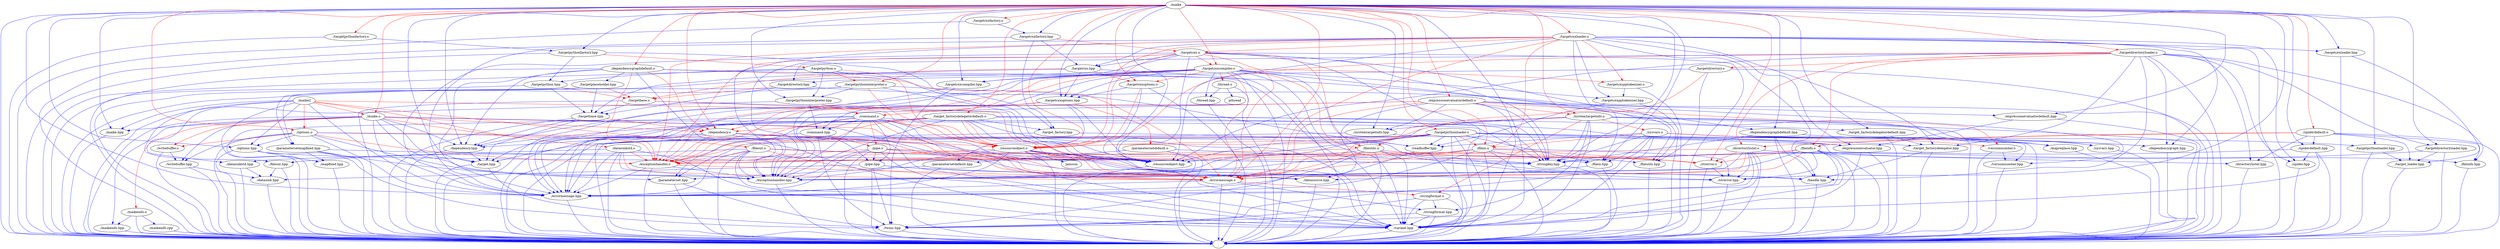 digraph DependencyGraph
	{
	"./mapreplace.hpp"->"."[color="blue"];
	"./versionnumber.hpp"->"."[color="blue"];
	"./targetcxx.o"->"."[color="blue"];
	"./targetcxx.o"->"./targetcxx.hpp"[color="blue"];
	"./targetcxx.o"->"./resourceobject.hpp"[color="blue"];
	"./targetcxx.o"->"./resourceobject.o"[color="red"];
	"./targetcxx.o"->"./stringkey.hpp"[color="blue"];
	"./targetcxx.o"->"./errormessage.hpp"[color="blue"];
	"./targetcxx.o"->"./errormessage.o"[color="red"];
	"./targetcxx.o"->"./variant.hpp"[color="blue"];
	"./targetcxx.o"->"./exceptionhandler.hpp"[color="blue"];
	"./targetcxx.o"->"./exceptionhandler.o"[color="red"];
	"./targetcxx.o"->"./targetcxxcompiler.hpp"[color="blue"];
	"./targetcxx.o"->"./targetcxxcompiler.o"[color="red"];
	"./targetcxx.o"->"./fileutils.hpp"[color="blue"];
	"./targetcxx.o"->"./fileutils.o"[color="red"];
	"./systemtargetinfo.o"->"."[color="blue"];
	"./systemtargetinfo.o"->"./systemtargetinfo.hpp"[color="blue"];
	"./systemtargetinfo.o"->"./resourceobject.hpp"[color="blue"];
	"./systemtargetinfo.o"->"./resourceobject.o"[color="red"];
	"./systemtargetinfo.o"->"./sysvars.hpp"[color="blue"];
	"./systemtargetinfo.o"->"./sysvars.o"[color="red"];
	"./systemtargetinfo.o"->"./stringkey.hpp"[color="blue"];
	"./systemtargetinfo.o"->"./variant.hpp"[color="blue"];
	"./systemtargetinfo.o"->"./stringformat.hpp"[color="blue"];
	"./systemtargetinfo.o"->"./stringformat.o"[color="red"];
	"./systemtargetinfo.o"->"./mapreplace.hpp"[color="blue"];
	"./datasinkstd.hpp"->"."[color="blue"];
	"./datasinkstd.hpp"->"./datasink.hpp"[color="blue"];
	"./mapfixed.hpp"->"."[color="blue"];
	"./targetpythoninterpreter.o"->"."[color="blue"];
	"./targetpythoninterpreter.o"->"./targetpythoninterpreter.hpp"[color="blue"];
	"./targetpythoninterpreter.o"->"./resourceobject.hpp"[color="blue"];
	"./targetpythoninterpreter.o"->"./resourceobject.o"[color="red"];
	"./targetpythoninterpreter.o"->"./parametersetmapfixed.hpp"[color="blue"];
	"./targetpythoninterpreter.o"->"./readbuffer.hpp"[color="blue"];
	"./pipe.hpp"->"."[color="blue"];
	"./pipe.hpp"->"./datasource.hpp"[color="blue"];
	"./pipe.hpp"->"./datasink.hpp"[color="blue"];
	"./pipe.hpp"->"./twins.hpp"[color="blue"];
	"./pipe.hpp"->"./handle.hpp"[color="blue"];
	"./systemtargetinfo.hpp"->"."[color="blue"];
	"./systemtargetinfo.hpp"->"./parameterset.hpp"[color="blue"];
	"./exceptionhandler.hpp"->"."[color="blue"];
	"./readbuffer.hpp"->"."[color="blue"];
	"./readbuffer.hpp"->"./datasource.hpp"[color="blue"];
	"./thread.hpp"->"."[color="blue"];
	"./targetcxxfactory.o"->"."[color="blue"];
	"./targetcxxfactory.o"->"./targetcxxfactory.hpp"[color="blue"];
	"./options.hpp"->"."[color="blue"];
	"./options.hpp"->"./twins.hpp"[color="blue"];
	"./options.hpp"->"./mapfixed.hpp"[color="blue"];
	"./options.hpp"->"./stringkey.hpp"[color="blue"];
	"./fileutils.o"->"."[color="blue"];
	"./fileutils.o"->"./fileutils.hpp"[color="blue"];
	"./fileutils.o"->"./errormessage.hpp"[color="blue"];
	"./fileutils.o"->"./errormessage.o"[color="red"];
	"./fileutils.o"->"./variant.hpp"[color="blue"];
	"./fileutils.o"->"./exceptionhandler.hpp"[color="blue"];
	"./fileutils.o"->"./exceptionhandler.o"[color="red"];
	"./fileutils.o"->"./strerror.hpp"[color="blue"];
	"./fileutils.o"->"./strerror.o"[color="red"];
	"./stringformat.o"->"."[color="blue"];
	"./stringformat.o"->"./stringformat.hpp"[color="blue"];
	"./stringformat.o"->"./variant.hpp"[color="blue"];
	"./stringformat.o"->"./twins.hpp"[color="blue"];
	"./writebuffer.hpp"->"."[color="blue"];
	"./writebuffer.hpp"->"./datasink.hpp"[color="blue"];
	"./versionnumber.o"->"."[color="blue"];
	"./versionnumber.o"->"./versionnumber.hpp"[color="blue"];
	"./targetcxxoptions.hpp"->"."[color="blue"];
	"./targetcxxoptions.hpp"->"./command.hpp"[color="blue"];
	"./targetcxxoptions.hpp"->"./command.o"[color="red"];
	"./targetcxxoptions.hpp"->"./parametersetdefault.hpp"[color="blue"];
	"./targetcxxoptions.hpp"->"./parametersetdefault.o"[color="red"];
	"./parametersetmapfixed.hpp"->"."[color="blue"];
	"./parametersetmapfixed.hpp"->"./parameterset.hpp"[color="blue"];
	"./parametersetmapfixed.hpp"->"./stringkey.hpp"[color="blue"];
	"./parametersetmapfixed.hpp"->"./mapfixed.hpp"[color="blue"];
	"./parametersetdefault.o"->"."[color="blue"];
	"./parametersetdefault.o"->"./parametersetdefault.hpp"[color="blue"];
	"./parametersetdefault.o"->"./stringkey.hpp"[color="blue"];
	"./command.hpp"->"."[color="blue"];
	"./command.hpp"->"./pipe.hpp"[color="blue"];
	"./command.hpp"->"./pipe.o"[color="red"];
	"./command.hpp"->"./twins.hpp"[color="blue"];
	"./directorylister.o"->"."[color="blue"];
	"./directorylister.o"->"./directorylister.hpp"[color="blue"];
	"./directorylister.o"->"./errormessage.hpp"[color="blue"];
	"./directorylister.o"->"./errormessage.o"[color="red"];
	"./directorylister.o"->"./variant.hpp"[color="blue"];
	"./directorylister.o"->"./exceptionhandler.hpp"[color="blue"];
	"./directorylister.o"->"./exceptionhandler.o"[color="red"];
	"./directorylister.o"->"./strerror.hpp"[color="blue"];
	"./directorylister.o"->"./strerror.o"[color="red"];
	"./target_factorydelegatordefault.o"->"."[color="blue"];
	"./target_factorydelegatordefault.o"->"./target_factorydelegatordefault.hpp"[color="blue"];
	"./target_factorydelegatordefault.o"->"./resourceobject.hpp"[color="blue"];
	"./target_factorydelegatordefault.o"->"./resourceobject.o"[color="red"];
	"./target_factorydelegatordefault.o"->"./exceptionhandler.hpp"[color="blue"];
	"./target_factorydelegatordefault.o"->"./exceptionhandler.o"[color="red"];
	"./target_factorydelegatordefault.o"->"./errormessage.hpp"[color="blue"];
	"./target_factorydelegatordefault.o"->"./errormessage.o"[color="red"];
	"./target_factorydelegatordefault.o"->"./variant.hpp"[color="blue"];
	"./target_factorydelegatordefault.o"->"./stringkey.hpp"[color="blue"];
	"./target_factorydelegatordefault.o"->"./target_factory.hpp"[color="blue"];
	"./target_factorydelegatordefault.o"->"./target.hpp"[color="blue"];
	"./target_factorydelegatordefault.o"->"./expressionevaluator.hpp"[color="blue"];
	"./target_factorydelegatordefault.o"->"./dependency.hpp"[color="blue"];
	"./target_factorydelegatordefault.o"->"./dependency.o"[color="red"];
	"./dependencygraph.hpp"->"."[color="blue"];
	"./fileout.o"->"."[color="blue"];
	"./fileout.o"->"./fileout.hpp"[color="blue"];
	"./fileout.o"->"./errormessage.hpp"[color="blue"];
	"./fileout.o"->"./errormessage.o"[color="red"];
	"./fileout.o"->"./exceptionhandler.hpp"[color="blue"];
	"./fileout.o"->"./exceptionhandler.o"[color="red"];
	"./fileout.o"->"./variant.hpp"[color="blue"];
	"./fileout.o"->"./strerror.hpp"[color="blue"];
	"./fileout.o"->"./strerror.o"[color="red"];
	"./target_loader.hpp"->"."[color="blue"];
	"./writebuffer.o"->"."[color="blue"];
	"./writebuffer.o"->"./writebuffer.hpp"[color="blue"];
	"./targetpythonfactory.hpp"->"."[color="blue"];
	"./targetpythonfactory.hpp"->"./target_factory.hpp"[color="blue"];
	"./targetpythonfactory.hpp"->"./targetpython.hpp"[color="blue"];
	"./targetpythonfactory.hpp"->"./targetpython.o"[color="red"];
	"./spiderdefault.hpp"->"."[color="blue"];
	"./spiderdefault.hpp"->"./spider.hpp"[color="blue"];
	"./spiderdefault.hpp"->"./stringkey.hpp"[color="blue"];
	"./spiderdefault.hpp"->"./twins.hpp"[color="blue"];
	"./resourceobject.o"->"jansson"[color="blue"];
	"./resourceobject.o"->"."[color="blue"];
	"./resourceobject.o"->"./resourceobject.hpp"[color="blue"];
	"./resourceobject.o"->"./errormessage.hpp"[color="blue"];
	"./resourceobject.o"->"./errormessage.o"[color="red"];
	"./resourceobject.o"->"./datasource.hpp"[color="blue"];
	"./resourceobject.o"->"./variant.hpp"[color="blue"];
	"./resourceobject.o"->"./exceptionhandler.hpp"[color="blue"];
	"./resourceobject.o"->"./exceptionhandler.o"[color="red"];
	"./target_factory.hpp"->"."[color="blue"];
	"./target_factory.hpp"->"./handle.hpp"[color="blue"];
	"./thread.o"->"pthread"[color="blue"];
	"./thread.o"->"."[color="blue"];
	"./thread.o"->"./thread.hpp"[color="blue"];
	"./targetcxxpptokenizer.o"->"."[color="blue"];
	"./targetcxxpptokenizer.o"->"./targetcxxpptokenizer.hpp"[color="blue"];
	"./targetpythonfactory.o"->"."[color="blue"];
	"./targetpythonfactory.o"->"./targetpythonfactory.hpp"[color="blue"];
	"./pipe.o"->"."[color="blue"];
	"./pipe.o"->"./pipe.hpp"[color="blue"];
	"./pipe.o"->"./errormessage.hpp"[color="blue"];
	"./pipe.o"->"./errormessage.o"[color="red"];
	"./pipe.o"->"./variant.hpp"[color="blue"];
	"./pipe.o"->"./exceptionhandler.hpp"[color="blue"];
	"./pipe.o"->"./exceptionhandler.o"[color="red"];
	"./pipe.o"->"./strerror.hpp"[color="blue"];
	"./pipe.o"->"./strerror.o"[color="red"];
	"./expressionevaluator.hpp"->"."[color="blue"];
	"./expressionevaluator.hpp"->"./variant.hpp"[color="blue"];
	"./sysvars.hpp"->"."[color="blue"];
	"./dependencygraphdefault.hpp"->"."[color="blue"];
	"./dependencygraphdefault.hpp"->"./dependencygraph.hpp"[color="blue"];
	"./dependencygraphdefault.hpp"->"./stringkey.hpp"[color="blue"];
	"./dependencygraphdefault.hpp"->"./handle.hpp"[color="blue"];
	"./maike.hpp"->"."[color="blue"];
	"./stringkey.hpp"->"."[color="blue"];
	"./targetdirectoryloader.hpp"->"."[color="blue"];
	"./targetdirectoryloader.hpp"->"./target_loader.hpp"[color="blue"];
	"./targetdirectoryloader.hpp"->"./stringkey.hpp"[color="blue"];
	"./parametersetdefault.hpp"->"."[color="blue"];
	"./parametersetdefault.hpp"->"./parameterset.hpp"[color="blue"];
	"./maike2"->"."[color="blue"];
	"./maike2"->"./errormessage.hpp"[color="blue"];
	"./maike2"->"./errormessage.o"[color="red"];
	"./maike2"->"./options.hpp"[color="blue"];
	"./maike2"->"./options.o"[color="red"];
	"./maike2"->"./datasinkstd.hpp"[color="blue"];
	"./maike2"->"./datasinkstd.o"[color="red"];
	"./maike2"->"./fileout.hpp"[color="blue"];
	"./maike2"->"./fileout.o"[color="red"];
	"./maike2"->"./maike.hpp"[color="blue"];
	"./maike2"->"./maike.o"[color="red"];
	"./target.hpp"->"."[color="blue"];
	"./target.hpp"->"./twins.hpp"[color="blue"];
	"./targetdirectory.o"->"."[color="blue"];
	"./targetdirectory.o"->"./targetdirectory.hpp"[color="blue"];
	"./targetdirectory.o"->"./fileutils.hpp"[color="blue"];
	"./targetdirectory.o"->"./fileutils.o"[color="red"];
	"./targetpythonloader.o"->"."[color="blue"];
	"./targetpythonloader.o"->"./targetpythonloader.hpp"[color="blue"];
	"./targetpythonloader.o"->"./readbuffer.hpp"[color="blue"];
	"./targetpythonloader.o"->"./filein.hpp"[color="blue"];
	"./targetpythonloader.o"->"./filein.o"[color="red"];
	"./targetpythonloader.o"->"./resourceobject.hpp"[color="blue"];
	"./targetpythonloader.o"->"./resourceobject.o"[color="red"];
	"./targetpythonloader.o"->"./exceptionhandler.hpp"[color="blue"];
	"./targetpythonloader.o"->"./exceptionhandler.o"[color="red"];
	"./targetpythonloader.o"->"./errormessage.hpp"[color="blue"];
	"./targetpythonloader.o"->"./errormessage.o"[color="red"];
	"./targetpythonloader.o"->"./variant.hpp"[color="blue"];
	"./targetpythonloader.o"->"./expressionevaluator.hpp"[color="blue"];
	"./targetpythonloader.o"->"./target_factorydelegator.hpp"[color="blue"];
	"./targetpythonloader.o"->"./dependencygraph.hpp"[color="blue"];
	"./targetpythonloader.o"->"./target.hpp"[color="blue"];
	"./targetcxxcompiler.o"->"."[color="blue"];
	"./targetcxxcompiler.o"->"./targetcxxcompiler.hpp"[color="blue"];
	"./targetcxxcompiler.o"->"./targetcxxoptions.hpp"[color="blue"];
	"./targetcxxcompiler.o"->"./targetcxxoptions.o"[color="red"];
	"./targetcxxcompiler.o"->"./dependency.hpp"[color="blue"];
	"./targetcxxcompiler.o"->"./dependency.o"[color="red"];
	"./targetcxxcompiler.o"->"./fileutils.hpp"[color="blue"];
	"./targetcxxcompiler.o"->"./fileutils.o"[color="red"];
	"./targetcxxcompiler.o"->"./readbuffer.hpp"[color="blue"];
	"./targetcxxcompiler.o"->"./thread.hpp"[color="blue"];
	"./targetcxxcompiler.o"->"./thread.o"[color="red"];
	"./targetcxxcompiler.o"->"./targetcxxpptokenizer.hpp"[color="blue"];
	"./targetcxxcompiler.o"->"./targetcxxpptokenizer.o"[color="red"];
	"./targetcxxcompiler.o"->"./errormessage.hpp"[color="blue"];
	"./targetcxxcompiler.o"->"./errormessage.o"[color="red"];
	"./targetcxxcompiler.o"->"./variant.hpp"[color="blue"];
	"./targetcxxcompiler.o"->"./exceptionhandler.hpp"[color="blue"];
	"./targetcxxcompiler.o"->"./exceptionhandler.o"[color="red"];
	"./targetcxxcompiler.o"->"./parametersetmapfixed.hpp"[color="blue"];
	"./targetpythonloader.hpp"->"."[color="blue"];
	"./targetpythonloader.hpp"->"./target_loader.hpp"[color="blue"];
	"./parameterset.hpp"->"."[color="blue"];
	"./parameterset.hpp"->"./twins.hpp"[color="blue"];
	"./targetbase.o"->"."[color="blue"];
	"./targetbase.o"->"./targetbase.hpp"[color="blue"];
	"./targetbase.o"->"./resourceobject.hpp"[color="blue"];
	"./targetbase.o"->"./resourceobject.o"[color="red"];
	"./targetcxxoptions.o"->"."[color="blue"];
	"./targetcxxoptions.o"->"./targetcxxoptions.hpp"[color="blue"];
	"./targetcxxoptions.o"->"./resourceobject.hpp"[color="blue"];
	"./targetcxxoptions.o"->"./resourceobject.o"[color="red"];
	"./fileutils.hpp"->"."[color="blue"];
	"./handle.hpp"->"."[color="blue"];
	"./maike"->"."[color="blue"];
	"./maike"->"./dependencygraphdefault.hpp"[color="blue"];
	"./maike"->"./dependencygraphdefault.o"[color="red"];
	"./maike"->"./target.hpp"[color="blue"];
	"./maike"->"./spiderdefault.hpp"[color="blue"];
	"./maike"->"./spiderdefault.o"[color="red"];
	"./maike"->"./stringkey.hpp"[color="blue"];
	"./maike"->"./maike.hpp"[color="blue"];
	"./maike"->"./maike.o"[color="red"];
	"./maike"->"./targetdirectoryloader.hpp"[color="blue"];
	"./maike"->"./targetdirectoryloader.o"[color="red"];
	"./maike"->"./targetcxxoptions.hpp"[color="blue"];
	"./maike"->"./targetcxxoptions.o"[color="red"];
	"./maike"->"./targetcxxloader.hpp"[color="blue"];
	"./maike"->"./targetcxxloader.o"[color="red"];
	"./maike"->"./targetcxxcompiler.hpp"[color="blue"];
	"./maike"->"./targetcxxcompiler.o"[color="red"];
	"./maike"->"./targetcxxfactory.hpp"[color="blue"];
	"./maike"->"./targetcxxfactory.o"[color="red"];
	"./maike"->"./targetpythoninterpreter.hpp"[color="blue"];
	"./maike"->"./targetpythoninterpreter.o"[color="red"];
	"./maike"->"./targetpythonloader.hpp"[color="blue"];
	"./maike"->"./targetpythonloader.o"[color="red"];
	"./maike"->"./targetpythonfactory.hpp"[color="blue"];
	"./maike"->"./targetpythonfactory.o"[color="red"];
	"./maike"->"./target_factorydelegatordefault.hpp"[color="blue"];
	"./maike"->"./target_factorydelegatordefault.o"[color="red"];
	"./maike"->"./errormessage.hpp"[color="blue"];
	"./maike"->"./errormessage.o"[color="red"];
	"./maike"->"./dependency.hpp"[color="blue"];
	"./maike"->"./dependency.o"[color="red"];
	"./maike"->"./resourceobject.hpp"[color="blue"];
	"./maike"->"./resourceobject.o"[color="red"];
	"./maike"->"./filein.hpp"[color="blue"];
	"./maike"->"./filein.o"[color="red"];
	"./maike"->"./expressionevaluatordefault.hpp"[color="blue"];
	"./maike"->"./expressionevaluatordefault.o"[color="red"];
	"./maike"->"./systemtargetinfo.hpp"[color="blue"];
	"./maike"->"./systemtargetinfo.o"[color="red"];
	"./maike"->"./options.hpp"[color="blue"];
	"./maike"->"./options.o"[color="red"];
	"./maike"->"./variant.hpp"[color="blue"];
	"./maike"->"./strerror.hpp"[color="blue"];
	"./maike"->"./strerror.o"[color="red"];
	"./maikeinfo.cpp"->"."[color="blue"];
	"./fileinfo.hpp"->"."[color="blue"];
	"./target_factorydelegatordefault.hpp"->"."[color="blue"];
	"./target_factorydelegatordefault.hpp"->"./target_factorydelegator.hpp"[color="blue"];
	"./targetcxxpptokenizer.hpp"->"."[color="blue"];
	"./targetcxxpptokenizer.hpp"->"./readbuffer.hpp"[color="blue"];
	"./filein.hpp"->"."[color="blue"];
	"./filein.hpp"->"./datasource.hpp"[color="blue"];
	"./datasink.hpp"->"."[color="blue"];
	"./targetcxxfactory.hpp"->"."[color="blue"];
	"./targetcxxfactory.hpp"->"./target_factory.hpp"[color="blue"];
	"./targetcxxfactory.hpp"->"./targetcxx.hpp"[color="blue"];
	"./targetcxxfactory.hpp"->"./targetcxx.o"[color="red"];
	"./datasource.hpp"->"."[color="blue"];
	"./spider.hpp"->"."[color="blue"];
	"./fileinfo.o"->"."[color="blue"];
	"./fileinfo.o"->"./fileinfo.hpp"[color="blue"];
	"./fileinfo.o"->"./variant.hpp"[color="blue"];
	"./fileinfo.o"->"./errormessage.hpp"[color="blue"];
	"./fileinfo.o"->"./errormessage.o"[color="red"];
	"./fileinfo.o"->"./strerror.hpp"[color="blue"];
	"./fileinfo.o"->"./strerror.o"[color="red"];
	"./fileinfo.o"->"./exceptionhandler.hpp"[color="blue"];
	"./fileinfo.o"->"./exceptionhandler.o"[color="red"];
	"./targetcxx.hpp"->"."[color="blue"];
	"./targetcxx.hpp"->"./targetbase.hpp"[color="blue"];
	"./targetcxx.hpp"->"./targetbase.o"[color="red"];
	"./targetcxx.hpp"->"./targetcxxoptions.hpp"[color="blue"];
	"./targetcxx.hpp"->"./targetcxxoptions.o"[color="red"];
	"./targetcxxloader.hpp"->"."[color="blue"];
	"./targetcxxloader.hpp"->"./target_loader.hpp"[color="blue"];
	"./stringformat.hpp"->"."[color="blue"];
	"./stringformat.hpp"->"./variant.hpp"[color="blue"];
	"./stringformat.hpp"->"./twins.hpp"[color="blue"];
	"./exceptionhandler.o"->"."[color="blue"];
	"./exceptionhandler.o"->"./exceptionhandler.hpp"[color="blue"];
	"./exceptionhandler.o"->"./errormessage.hpp"[color="blue"];
	"./exceptionhandler.o"->"./errormessage.o"[color="red"];
	"./maike.o"->"."[color="blue"];
	"./maike.o"->"./maike.hpp"[color="blue"];
	"./maike.o"->"./target.hpp"[color="blue"];
	"./maike.o"->"./dependency.hpp"[color="blue"];
	"./maike.o"->"./dependency.o"[color="red"];
	"./maike.o"->"./errormessage.hpp"[color="blue"];
	"./maike.o"->"./errormessage.o"[color="red"];
	"./maike.o"->"./variant.hpp"[color="blue"];
	"./maike.o"->"./exceptionhandler.hpp"[color="blue"];
	"./maike.o"->"./exceptionhandler.o"[color="red"];
	"./maike.o"->"./stringkey.hpp"[color="blue"];
	"./maike.o"->"./writebuffer.hpp"[color="blue"];
	"./maike.o"->"./writebuffer.o"[color="red"];
	"./maike.o"->"./maikeinfo.hpp"[color="blue"];
	"./maike.o"->"./maikeinfo.o"[color="red"];
	"./targetplaceholder.hpp"->"."[color="blue"];
	"./targetplaceholder.hpp"->"./targetbase.hpp"[color="blue"];
	"./targetplaceholder.hpp"->"./targetbase.o"[color="red"];
	"./expressionevaluatordefault.o"->"."[color="blue"];
	"./expressionevaluatordefault.o"->"./expressionevaluatordefault.hpp"[color="blue"];
	"./expressionevaluatordefault.o"->"./systemtargetinfo.hpp"[color="blue"];
	"./expressionevaluatordefault.o"->"./systemtargetinfo.o"[color="red"];
	"./expressionevaluatordefault.o"->"./stringkey.hpp"[color="blue"];
	"./expressionevaluatordefault.o"->"./variant.hpp"[color="blue"];
	"./expressionevaluatordefault.o"->"./errormessage.hpp"[color="blue"];
	"./expressionevaluatordefault.o"->"./errormessage.o"[color="red"];
	"./expressionevaluatordefault.o"->"./exceptionhandler.hpp"[color="blue"];
	"./expressionevaluatordefault.o"->"./exceptionhandler.o"[color="red"];
	"./expressionevaluatordefault.o"->"./twins.hpp"[color="blue"];
	"./expressionevaluatordefault.o"->"./versionnumber.hpp"[color="blue"];
	"./expressionevaluatordefault.o"->"./versionnumber.o"[color="red"];
	"./directorylister.hpp"->"."[color="blue"];
	"./dependency.o"->"."[color="blue"];
	"./dependency.o"->"./dependency.hpp"[color="blue"];
	"./dependency.o"->"./resourceobject.hpp"[color="blue"];
	"./dependency.o"->"./resourceobject.o"[color="red"];
	"./dependency.o"->"./stringkey.hpp"[color="blue"];
	"./dependency.o"->"./errormessage.hpp"[color="blue"];
	"./dependency.o"->"./errormessage.o"[color="red"];
	"./dependency.o"->"./exceptionhandler.hpp"[color="blue"];
	"./dependency.o"->"./exceptionhandler.o"[color="red"];
	"./dependency.o"->"./variant.hpp"[color="blue"];
	"./datasinkstd.o"->"."[color="blue"];
	"./datasinkstd.o"->"./datasinkstd.hpp"[color="blue"];
	"./datasinkstd.o"->"./exceptionhandler.hpp"[color="blue"];
	"./datasinkstd.o"->"./exceptionhandler.o"[color="red"];
	"./datasinkstd.o"->"./errormessage.hpp"[color="blue"];
	"./datasinkstd.o"->"./errormessage.o"[color="red"];
	"./datasinkstd.o"->"./variant.hpp"[color="blue"];
	"./twins.hpp"->"."[color="blue"];
	"./fileout.hpp"->"."[color="blue"];
	"./fileout.hpp"->"./datasink.hpp"[color="blue"];
	"./targetpythoninterpreter.hpp"->"."[color="blue"];
	"./targetpythoninterpreter.hpp"->"./command.hpp"[color="blue"];
	"./targetpythoninterpreter.hpp"->"./command.o"[color="red"];
	"./variant.hpp"->"."[color="blue"];
	"./sysvars.o"->"."[color="blue"];
	"./sysvars.o"->"./sysvars.hpp"[color="blue"];
	"./sysvars.o"->"./versionnumber.hpp"[color="blue"];
	"./sysvars.o"->"./versionnumber.o"[color="red"];
	"./sysvars.o"->"./stringkey.hpp"[color="blue"];
	"./sysvars.o"->"./variant.hpp"[color="blue"];
	"./sysvars.o"->"./mapreplace.hpp"[color="blue"];
	"./sysvars.o"->"./filein.hpp"[color="blue"];
	"./sysvars.o"->"./filein.o"[color="red"];
	"./sysvars.o"->"./readbuffer.hpp"[color="blue"];
	"./sysvars.o"->"./twins.hpp"[color="blue"];
	"./targetcxxcompiler.hpp"->"."[color="blue"];
	"./targetcxxcompiler.hpp"->"./twins.hpp"[color="blue"];
	"./maikeinfo.o"->"./maikeinfo.hpp"[color="blue"];
	"./maikeinfo.o"->"."[color="blue"];
	"./maikeinfo.o"->"./maikeinfo.cpp"[color="blue"];
	"./strerror.o"->"."[color="blue"];
	"./strerror.o"->"./strerror.hpp"[color="blue"];
	"./targetbase.hpp"->"."[color="blue"];
	"./targetbase.hpp"->"./target.hpp"[color="blue"];
	"./targetbase.hpp"->"./dependency.hpp"[color="blue"];
	"./targetbase.hpp"->"./dependency.o"[color="red"];
	"./errormessage.hpp"->"."[color="blue"];
	"./filein.o"->"."[color="blue"];
	"./filein.o"->"./filein.hpp"[color="blue"];
	"./filein.o"->"./errormessage.hpp"[color="blue"];
	"./filein.o"->"./errormessage.o"[color="red"];
	"./filein.o"->"./exceptionhandler.hpp"[color="blue"];
	"./filein.o"->"./exceptionhandler.o"[color="red"];
	"./filein.o"->"./variant.hpp"[color="blue"];
	"./filein.o"->"./strerror.hpp"[color="blue"];
	"./filein.o"->"./strerror.o"[color="red"];
	"./expressionevaluatordefault.hpp"->"."[color="blue"];
	"./expressionevaluatordefault.hpp"->"./expressionevaluator.hpp"[color="blue"];
	"./targetpython.hpp"->"."[color="blue"];
	"./targetpython.hpp"->"./targetbase.hpp"[color="blue"];
	"./targetpython.hpp"->"./targetbase.o"[color="red"];
	"./maikeinfo.hpp"->"."[color="blue"];
	"./targetpython.o"->"."[color="blue"];
	"./targetpython.o"->"./targetpython.hpp"[color="blue"];
	"./targetpython.o"->"./resourceobject.hpp"[color="blue"];
	"./targetpython.o"->"./resourceobject.o"[color="red"];
	"./targetpython.o"->"./targetpythoninterpreter.hpp"[color="blue"];
	"./targetpython.o"->"./targetpythoninterpreter.o"[color="red"];
	"./options.o"->"."[color="blue"];
	"./options.o"->"./options.hpp"[color="blue"];
	"./options.o"->"./errormessage.hpp"[color="blue"];
	"./options.o"->"./errormessage.o"[color="red"];
	"./options.o"->"./exceptionhandler.hpp"[color="blue"];
	"./options.o"->"./exceptionhandler.o"[color="red"];
	"./options.o"->"./variant.hpp"[color="blue"];
	"./options.o"->"./writebuffer.hpp"[color="blue"];
	"./options.o"->"./writebuffer.o"[color="red"];
	"./target_factorydelegator.hpp"->"."[color="blue"];
	"./target_factorydelegator.hpp"->"./handle.hpp"[color="blue"];
	"./targetdirectoryloader.o"->"."[color="blue"];
	"./targetdirectoryloader.o"->"./targetdirectoryloader.hpp"[color="blue"];
	"./targetdirectoryloader.o"->"./directorylister.hpp"[color="blue"];
	"./targetdirectoryloader.o"->"./directorylister.o"[color="red"];
	"./targetdirectoryloader.o"->"./fileinfo.hpp"[color="blue"];
	"./targetdirectoryloader.o"->"./fileinfo.o"[color="red"];
	"./targetdirectoryloader.o"->"./spider.hpp"[color="blue"];
	"./targetdirectoryloader.o"->"./targetdirectory.hpp"[color="blue"];
	"./targetdirectoryloader.o"->"./targetdirectory.o"[color="red"];
	"./targetdirectoryloader.o"->"./dependencygraph.hpp"[color="blue"];
	"./targetdirectoryloader.o"->"./resourceobject.hpp"[color="blue"];
	"./targetdirectoryloader.o"->"./resourceobject.o"[color="red"];
	"./targetdirectoryloader.o"->"./handle.hpp"[color="blue"];
	"./targetdirectoryloader.o"->"./target_factorydelegator.hpp"[color="blue"];
	"./errormessage.o"->"."[color="blue"];
	"./errormessage.o"->"./errormessage.hpp"[color="blue"];
	"./errormessage.o"->"./stringformat.hpp"[color="blue"];
	"./errormessage.o"->"./stringformat.o"[color="red"];
	"./command.o"->"."[color="blue"];
	"./command.o"->"./command.hpp"[color="blue"];
	"./command.o"->"./variant.hpp"[color="blue"];
	"./command.o"->"./stringkey.hpp"[color="blue"];
	"./command.o"->"./exceptionhandler.hpp"[color="blue"];
	"./command.o"->"./exceptionhandler.o"[color="red"];
	"./command.o"->"./errormessage.hpp"[color="blue"];
	"./command.o"->"./errormessage.o"[color="red"];
	"./command.o"->"./resourceobject.hpp"[color="blue"];
	"./command.o"->"./resourceobject.o"[color="red"];
	"./command.o"->"./pipe.hpp"[color="blue"];
	"./command.o"->"./pipe.o"[color="red"];
	"./command.o"->"./parameterset.hpp"[color="blue"];
	"./spiderdefault.o"->"."[color="blue"];
	"./spiderdefault.o"->"./spiderdefault.hpp"[color="blue"];
	"./spiderdefault.o"->"./directorylister.hpp"[color="blue"];
	"./spiderdefault.o"->"./directorylister.o"[color="red"];
	"./spiderdefault.o"->"./fileinfo.hpp"[color="blue"];
	"./spiderdefault.o"->"./fileinfo.o"[color="red"];
	"./spiderdefault.o"->"./target_loader.hpp"[color="blue"];
	"./targetdirectory.hpp"->"."[color="blue"];
	"./targetdirectory.hpp"->"./targetbase.hpp"[color="blue"];
	"./targetdirectory.hpp"->"./targetbase.o"[color="red"];
	"./strerror.hpp"->"."[color="blue"];
	"./dependencygraphdefault.o"->"."[color="blue"];
	"./dependencygraphdefault.o"->"./dependencygraphdefault.hpp"[color="blue"];
	"./dependencygraphdefault.o"->"./dependency.hpp"[color="blue"];
	"./dependencygraphdefault.o"->"./dependency.o"[color="red"];
	"./dependencygraphdefault.o"->"./errormessage.hpp"[color="blue"];
	"./dependencygraphdefault.o"->"./errormessage.o"[color="red"];
	"./dependencygraphdefault.o"->"./variant.hpp"[color="blue"];
	"./dependencygraphdefault.o"->"./exceptionhandler.hpp"[color="blue"];
	"./dependencygraphdefault.o"->"./exceptionhandler.o"[color="red"];
	"./dependencygraphdefault.o"->"./targetplaceholder.hpp"[color="blue"];
	"./dependency.hpp"->"."[color="blue"];
	"./dependency.hpp"->"./target.hpp"[color="blue"];
	"./resourceobject.hpp"->"."[color="blue"];
	"./targetcxxloader.o"->"."[color="blue"];
	"./targetcxxloader.o"->"./targetcxxloader.hpp"[color="blue"];
	"./targetcxxloader.o"->"./filein.hpp"[color="blue"];
	"./targetcxxloader.o"->"./filein.o"[color="red"];
	"./targetcxxloader.o"->"./targetcxxpptokenizer.hpp"[color="blue"];
	"./targetcxxloader.o"->"./targetcxxpptokenizer.o"[color="red"];
	"./targetcxxloader.o"->"./spider.hpp"[color="blue"];
	"./targetcxxloader.o"->"./resourceobject.hpp"[color="blue"];
	"./targetcxxloader.o"->"./resourceobject.o"[color="red"];
	"./targetcxxloader.o"->"./targetcxx.hpp"[color="blue"];
	"./targetcxxloader.o"->"./targetcxx.o"[color="red"];
	"./targetcxxloader.o"->"./dependencygraph.hpp"[color="blue"];
	"./targetcxxloader.o"->"./errormessage.hpp"[color="blue"];
	"./targetcxxloader.o"->"./errormessage.o"[color="red"];
	"./targetcxxloader.o"->"./expressionevaluator.hpp"[color="blue"];
	"./targetcxxloader.o"->"./exceptionhandler.hpp"[color="blue"];
	"./targetcxxloader.o"->"./exceptionhandler.o"[color="red"];
	"./targetcxxloader.o"->"./handle.hpp"[color="blue"];
	"./targetcxxloader.o"->"./target_factorydelegator.hpp"[color="blue"];
	}
